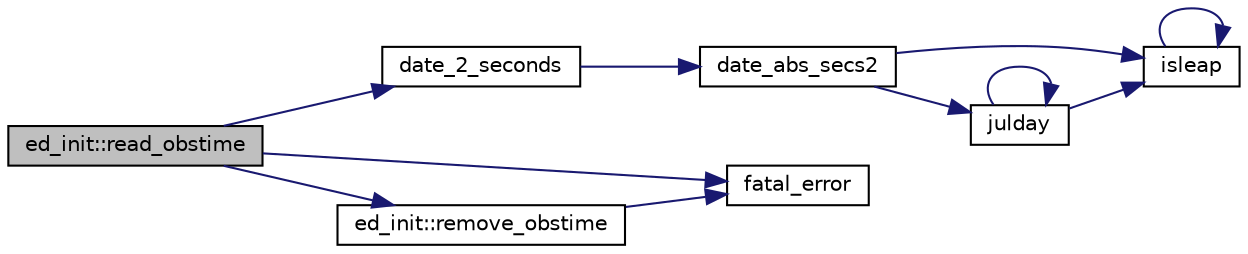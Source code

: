 digraph "ed_init::read_obstime"
{
 // LATEX_PDF_SIZE
  edge [fontname="Helvetica",fontsize="10",labelfontname="Helvetica",labelfontsize="10"];
  node [fontname="Helvetica",fontsize="10",shape=record];
  rankdir="LR";
  Node1 [label="ed_init::read_obstime",height=0.2,width=0.4,color="black", fillcolor="grey75", style="filled", fontcolor="black",tooltip="Read and store observational time from file provided from ED2IN."];
  Node1 -> Node2 [color="midnightblue",fontsize="10",style="solid",fontname="Helvetica"];
  Node2 [label="date_2_seconds",height=0.2,width=0.4,color="black", fillcolor="white", style="filled",URL="$dateutils_8f90.html#a5f9be0094541c4d3ba8275a70f89db9d",tooltip=" "];
  Node2 -> Node3 [color="midnightblue",fontsize="10",style="solid",fontname="Helvetica"];
  Node3 [label="date_abs_secs2",height=0.2,width=0.4,color="black", fillcolor="white", style="filled",URL="$dateutils_8f90.html#a56423cc8c95e08c48faaadf0ae9a2100",tooltip=" "];
  Node3 -> Node4 [color="midnightblue",fontsize="10",style="solid",fontname="Helvetica"];
  Node4 [label="isleap",height=0.2,width=0.4,color="black", fillcolor="white", style="filled",URL="$dateutils_8f90.html#acbfdb1c78beb593447108203011b380c",tooltip=" "];
  Node4 -> Node4 [color="midnightblue",fontsize="10",style="solid",fontname="Helvetica"];
  Node3 -> Node5 [color="midnightblue",fontsize="10",style="solid",fontname="Helvetica"];
  Node5 [label="julday",height=0.2,width=0.4,color="black", fillcolor="white", style="filled",URL="$dateutils_8f90.html#ab4306c1f20ef02cf582fb1050fa0c5d9",tooltip=" "];
  Node5 -> Node4 [color="midnightblue",fontsize="10",style="solid",fontname="Helvetica"];
  Node5 -> Node5 [color="midnightblue",fontsize="10",style="solid",fontname="Helvetica"];
  Node1 -> Node6 [color="midnightblue",fontsize="10",style="solid",fontname="Helvetica"];
  Node6 [label="fatal_error",height=0.2,width=0.4,color="black", fillcolor="white", style="filled",URL="$fatal__error_8_f90.html#a2a2bff228716ab48a81c795b348d1665",tooltip=" "];
  Node1 -> Node7 [color="midnightblue",fontsize="10",style="solid",fontname="Helvetica"];
  Node7 [label="ed_init::remove_obstime",height=0.2,width=0.4,color="black", fillcolor="white", style="filled",URL="$namespaceed__init.html#a13c65dbcfd65ddf809bae5ceb27d55d9",tooltip="Remove the specific entry of obstime_list and update obstime_list_len."];
  Node7 -> Node6 [color="midnightblue",fontsize="10",style="solid",fontname="Helvetica"];
}
